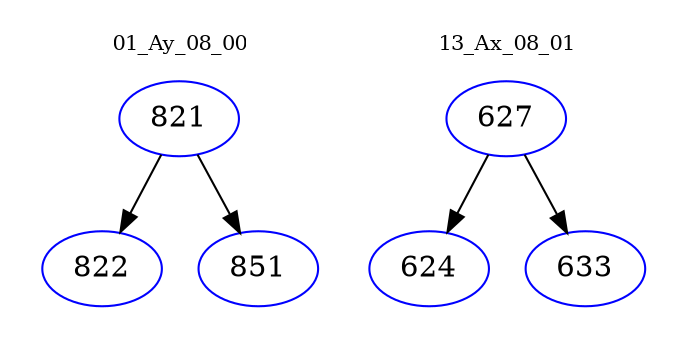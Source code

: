 digraph{
subgraph cluster_0 {
color = white
label = "01_Ay_08_00";
fontsize=10;
T0_821 [label="821", color="blue"]
T0_821 -> T0_822 [color="black"]
T0_822 [label="822", color="blue"]
T0_821 -> T0_851 [color="black"]
T0_851 [label="851", color="blue"]
}
subgraph cluster_1 {
color = white
label = "13_Ax_08_01";
fontsize=10;
T1_627 [label="627", color="blue"]
T1_627 -> T1_624 [color="black"]
T1_624 [label="624", color="blue"]
T1_627 -> T1_633 [color="black"]
T1_633 [label="633", color="blue"]
}
}
